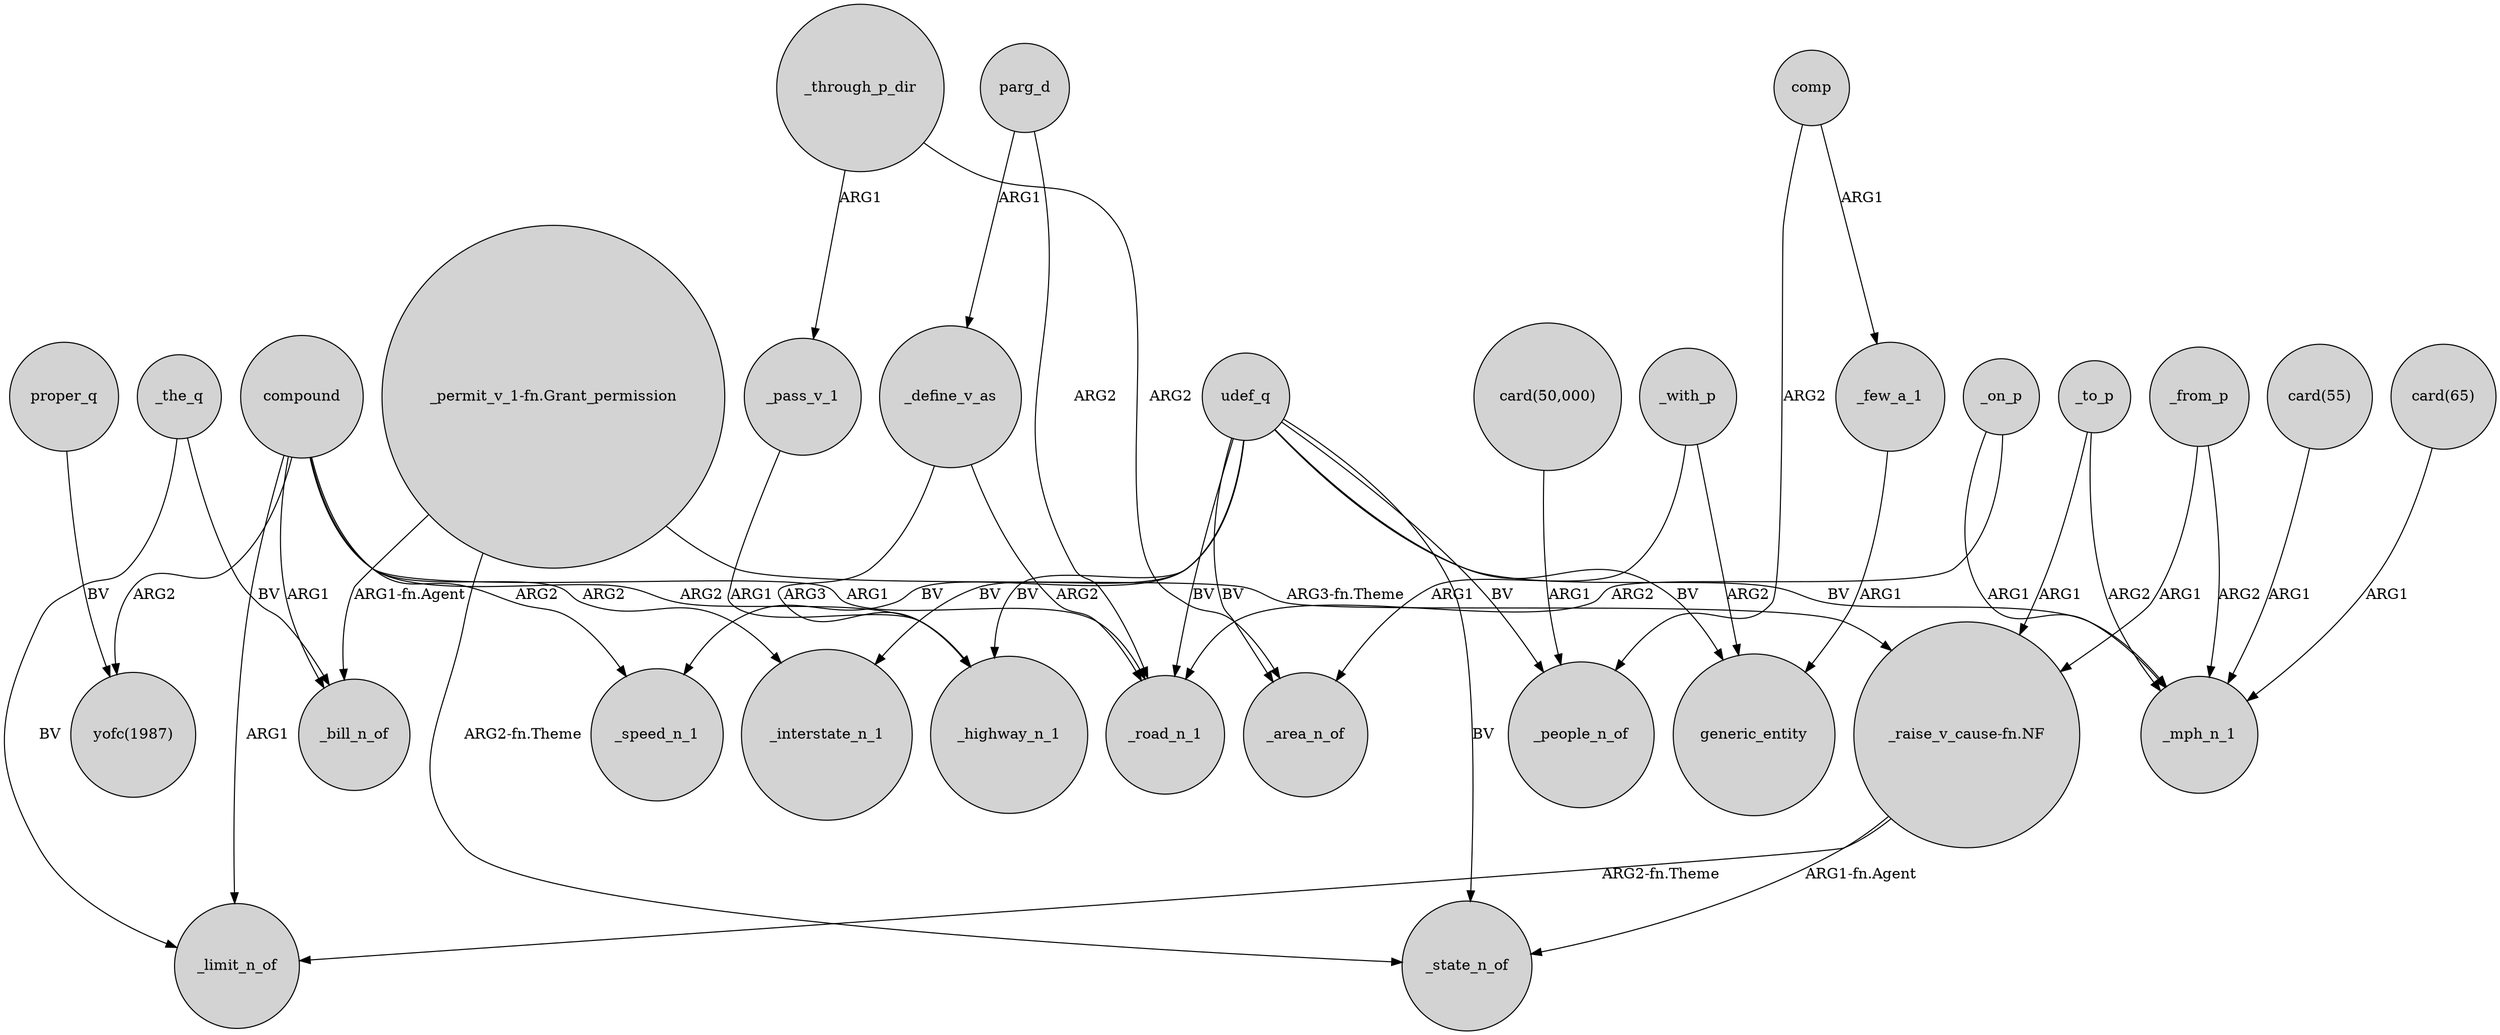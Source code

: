 digraph {
	node [shape=circle style=filled]
	_the_q -> _bill_n_of [label=BV]
	_pass_v_1 -> _highway_n_1 [label=ARG1]
	udef_q -> _highway_n_1 [label=BV]
	udef_q -> _speed_n_1 [label=BV]
	"card(50,000)" -> _people_n_of [label=ARG1]
	udef_q -> generic_entity [label=BV]
	compound -> _bill_n_of [label=ARG1]
	_through_p_dir -> _pass_v_1 [label=ARG1]
	compound -> _speed_n_1 [label=ARG2]
	"_raise_v_cause-fn.NF" -> _limit_n_of [label="ARG2-fn.Theme"]
	udef_q -> _state_n_of [label=BV]
	_on_p -> _mph_n_1 [label=ARG1]
	compound -> _interstate_n_1 [label=ARG2]
	_with_p -> generic_entity [label=ARG2]
	compound -> _limit_n_of [label=ARG1]
	compound -> _road_n_1 [label=ARG1]
	compound -> _highway_n_1 [label=ARG2]
	udef_q -> _interstate_n_1 [label=BV]
	udef_q -> _mph_n_1 [label=BV]
	_on_p -> _road_n_1 [label=ARG2]
	parg_d -> _define_v_as [label=ARG1]
	"card(55)" -> _mph_n_1 [label=ARG1]
	_from_p -> _mph_n_1 [label=ARG2]
	comp -> _few_a_1 [label=ARG1]
	udef_q -> _people_n_of [label=BV]
	"card(65)" -> _mph_n_1 [label=ARG1]
	_with_p -> _area_n_of [label=ARG1]
	udef_q -> _road_n_1 [label=BV]
	parg_d -> _road_n_1 [label=ARG2]
	"_raise_v_cause-fn.NF" -> _state_n_of [label="ARG1-fn.Agent"]
	compound -> "yofc(1987)" [label=ARG2]
	"_permit_v_1-fn.Grant_permission" -> _bill_n_of [label="ARG1-fn.Agent"]
	proper_q -> "yofc(1987)" [label=BV]
	_define_v_as -> _highway_n_1 [label=ARG3]
	_through_p_dir -> _area_n_of [label=ARG2]
	"_permit_v_1-fn.Grant_permission" -> _state_n_of [label="ARG2-fn.Theme"]
	"_permit_v_1-fn.Grant_permission" -> "_raise_v_cause-fn.NF" [label="ARG3-fn.Theme"]
	udef_q -> _area_n_of [label=BV]
	_from_p -> "_raise_v_cause-fn.NF" [label=ARG1]
	_the_q -> _limit_n_of [label=BV]
	_few_a_1 -> generic_entity [label=ARG1]
	comp -> _people_n_of [label=ARG2]
	_define_v_as -> _road_n_1 [label=ARG2]
	_to_p -> "_raise_v_cause-fn.NF" [label=ARG1]
	_to_p -> _mph_n_1 [label=ARG2]
}
